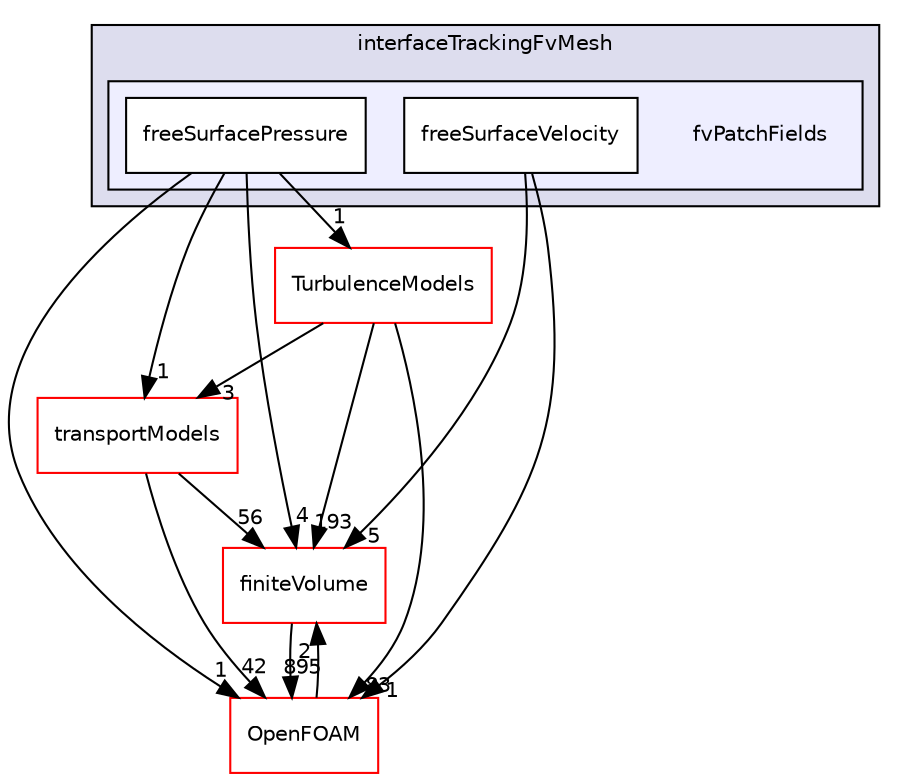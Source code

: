 digraph "src/dynamicFaMesh/interfaceTrackingFvMesh/fvPatchFields" {
  bgcolor=transparent;
  compound=true
  node [ fontsize="10", fontname="Helvetica"];
  edge [ labelfontsize="10", labelfontname="Helvetica"];
  subgraph clusterdir_34ca9536a2dd6203973d129ecc06a76d {
    graph [ bgcolor="#ddddee", pencolor="black", label="interfaceTrackingFvMesh" fontname="Helvetica", fontsize="10", URL="dir_34ca9536a2dd6203973d129ecc06a76d.html"]
  subgraph clusterdir_f6119a15fc15eda15c6b82fd2d64c793 {
    graph [ bgcolor="#eeeeff", pencolor="black", label="" URL="dir_f6119a15fc15eda15c6b82fd2d64c793.html"];
    dir_f6119a15fc15eda15c6b82fd2d64c793 [shape=plaintext label="fvPatchFields"];
    dir_1b2a6312217f97429683813a13c90bea [shape=box label="freeSurfacePressure" color="black" fillcolor="white" style="filled" URL="dir_1b2a6312217f97429683813a13c90bea.html"];
    dir_3a46b178a9ce0eeec7cfac5c136a7742 [shape=box label="freeSurfaceVelocity" color="black" fillcolor="white" style="filled" URL="dir_3a46b178a9ce0eeec7cfac5c136a7742.html"];
  }
  }
  dir_9bd15774b555cf7259a6fa18f99fe99b [shape=box label="finiteVolume" color="red" URL="dir_9bd15774b555cf7259a6fa18f99fe99b.html"];
  dir_1eda626aeac0f0ad2848c36acaa5d501 [shape=box label="TurbulenceModels" color="red" URL="dir_1eda626aeac0f0ad2848c36acaa5d501.html"];
  dir_c5473ff19b20e6ec4dfe5c310b3778a8 [shape=box label="OpenFOAM" color="red" URL="dir_c5473ff19b20e6ec4dfe5c310b3778a8.html"];
  dir_9415e59289a6feeb24164dafa70a594f [shape=box label="transportModels" color="red" URL="dir_9415e59289a6feeb24164dafa70a594f.html"];
  dir_9bd15774b555cf7259a6fa18f99fe99b->dir_c5473ff19b20e6ec4dfe5c310b3778a8 [headlabel="895", labeldistance=1.5 headhref="dir_000814_002151.html"];
  dir_3a46b178a9ce0eeec7cfac5c136a7742->dir_9bd15774b555cf7259a6fa18f99fe99b [headlabel="5", labeldistance=1.5 headhref="dir_000577_000814.html"];
  dir_3a46b178a9ce0eeec7cfac5c136a7742->dir_c5473ff19b20e6ec4dfe5c310b3778a8 [headlabel="1", labeldistance=1.5 headhref="dir_000577_002151.html"];
  dir_1eda626aeac0f0ad2848c36acaa5d501->dir_9bd15774b555cf7259a6fa18f99fe99b [headlabel="193", labeldistance=1.5 headhref="dir_002933_000814.html"];
  dir_1eda626aeac0f0ad2848c36acaa5d501->dir_c5473ff19b20e6ec4dfe5c310b3778a8 [headlabel="83", labeldistance=1.5 headhref="dir_002933_002151.html"];
  dir_1eda626aeac0f0ad2848c36acaa5d501->dir_9415e59289a6feeb24164dafa70a594f [headlabel="3", labeldistance=1.5 headhref="dir_002933_000855.html"];
  dir_1b2a6312217f97429683813a13c90bea->dir_9bd15774b555cf7259a6fa18f99fe99b [headlabel="4", labeldistance=1.5 headhref="dir_000576_000814.html"];
  dir_1b2a6312217f97429683813a13c90bea->dir_1eda626aeac0f0ad2848c36acaa5d501 [headlabel="1", labeldistance=1.5 headhref="dir_000576_002933.html"];
  dir_1b2a6312217f97429683813a13c90bea->dir_c5473ff19b20e6ec4dfe5c310b3778a8 [headlabel="1", labeldistance=1.5 headhref="dir_000576_002151.html"];
  dir_1b2a6312217f97429683813a13c90bea->dir_9415e59289a6feeb24164dafa70a594f [headlabel="1", labeldistance=1.5 headhref="dir_000576_000855.html"];
  dir_c5473ff19b20e6ec4dfe5c310b3778a8->dir_9bd15774b555cf7259a6fa18f99fe99b [headlabel="2", labeldistance=1.5 headhref="dir_002151_000814.html"];
  dir_9415e59289a6feeb24164dafa70a594f->dir_9bd15774b555cf7259a6fa18f99fe99b [headlabel="56", labeldistance=1.5 headhref="dir_000855_000814.html"];
  dir_9415e59289a6feeb24164dafa70a594f->dir_c5473ff19b20e6ec4dfe5c310b3778a8 [headlabel="42", labeldistance=1.5 headhref="dir_000855_002151.html"];
}
